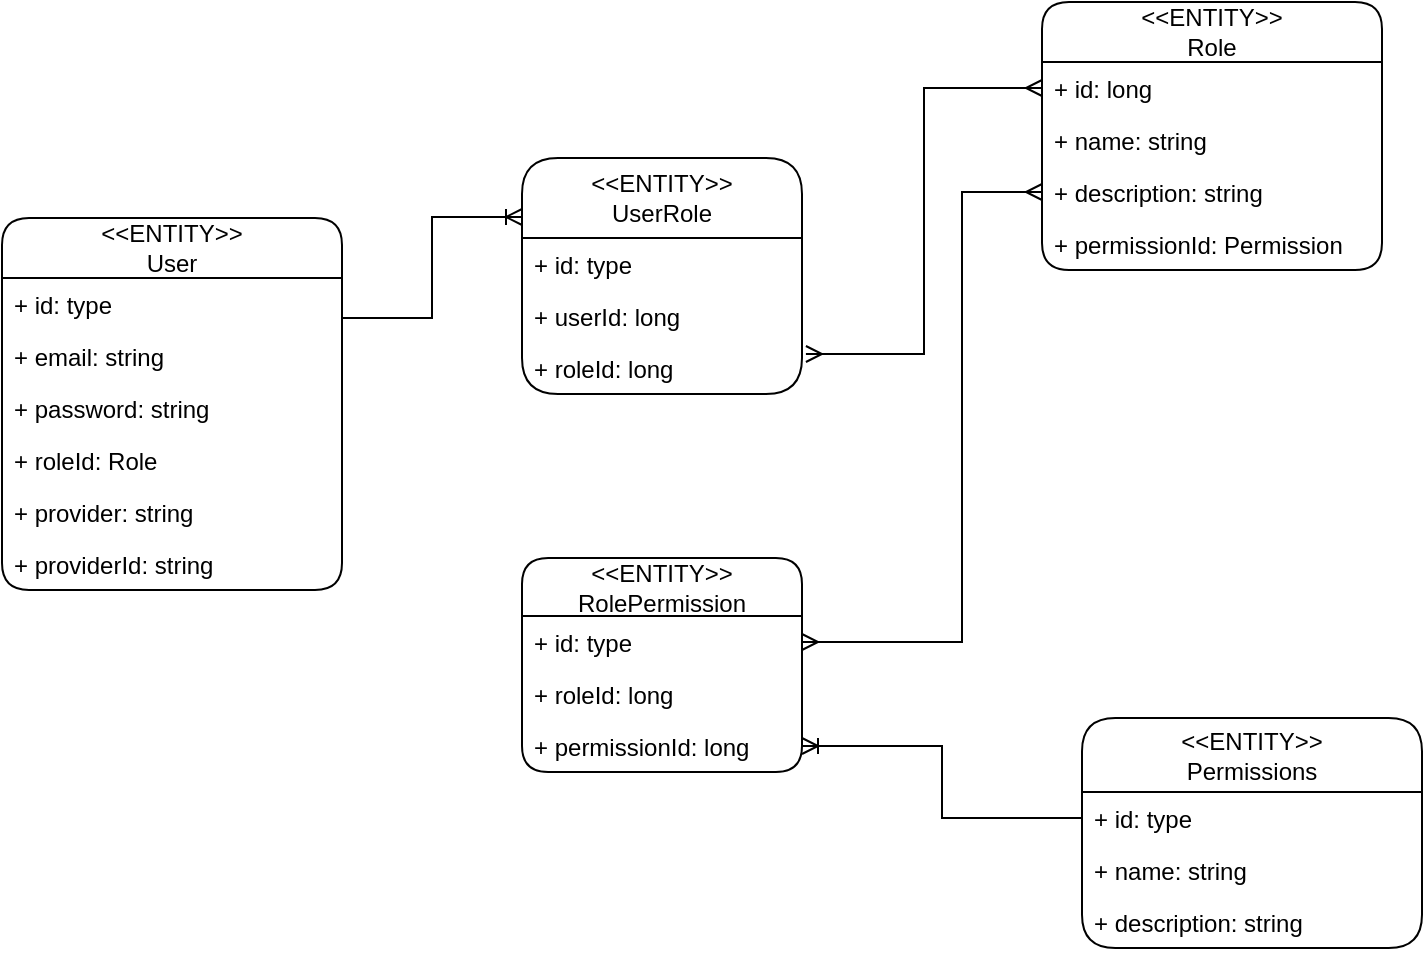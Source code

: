 <mxfile version="24.7.7">
  <diagram name="Page-1" id="9f46799a-70d6-7492-0946-bef42562c5a5">
    <mxGraphModel dx="984" dy="588" grid="1" gridSize="10" guides="1" tooltips="1" connect="1" arrows="1" fold="1" page="1" pageScale="1" pageWidth="1100" pageHeight="850" background="none" math="0" shadow="0">
      <root>
        <mxCell id="0" />
        <mxCell id="1" parent="0" />
        <mxCell id="WDyVdcGXQ28Zq7dcJNrO-1" value="&amp;lt;&amp;lt;ENTITY&amp;gt;&amp;gt;&lt;br&gt;User" style="swimlane;fontStyle=0;childLayout=stackLayout;horizontal=1;startSize=30;fillColor=none;horizontalStack=0;resizeParent=1;resizeParentMax=0;resizeLast=0;collapsible=1;marginBottom=0;whiteSpace=wrap;html=1;rounded=1;" vertex="1" parent="1">
          <mxGeometry x="220" y="160" width="170" height="186" as="geometry" />
        </mxCell>
        <mxCell id="WDyVdcGXQ28Zq7dcJNrO-2" value="+ id: type" style="text;strokeColor=none;fillColor=none;align=left;verticalAlign=top;spacingLeft=4;spacingRight=4;overflow=hidden;rotatable=0;points=[[0,0.5],[1,0.5]];portConstraint=eastwest;whiteSpace=wrap;html=1;" vertex="1" parent="WDyVdcGXQ28Zq7dcJNrO-1">
          <mxGeometry y="30" width="170" height="26" as="geometry" />
        </mxCell>
        <mxCell id="WDyVdcGXQ28Zq7dcJNrO-3" value="+ email: string" style="text;strokeColor=none;fillColor=none;align=left;verticalAlign=top;spacingLeft=4;spacingRight=4;overflow=hidden;rotatable=0;points=[[0,0.5],[1,0.5]];portConstraint=eastwest;whiteSpace=wrap;html=1;" vertex="1" parent="WDyVdcGXQ28Zq7dcJNrO-1">
          <mxGeometry y="56" width="170" height="26" as="geometry" />
        </mxCell>
        <mxCell id="WDyVdcGXQ28Zq7dcJNrO-4" value="+ password: string" style="text;strokeColor=none;fillColor=none;align=left;verticalAlign=top;spacingLeft=4;spacingRight=4;overflow=hidden;rotatable=0;points=[[0,0.5],[1,0.5]];portConstraint=eastwest;whiteSpace=wrap;html=1;" vertex="1" parent="WDyVdcGXQ28Zq7dcJNrO-1">
          <mxGeometry y="82" width="170" height="26" as="geometry" />
        </mxCell>
        <mxCell id="WDyVdcGXQ28Zq7dcJNrO-25" value="+ roleId: Role" style="text;strokeColor=none;fillColor=none;align=left;verticalAlign=top;spacingLeft=4;spacingRight=4;overflow=hidden;rotatable=0;points=[[0,0.5],[1,0.5]];portConstraint=eastwest;whiteSpace=wrap;html=1;" vertex="1" parent="WDyVdcGXQ28Zq7dcJNrO-1">
          <mxGeometry y="108" width="170" height="26" as="geometry" />
        </mxCell>
        <mxCell id="WDyVdcGXQ28Zq7dcJNrO-5" value="+ provider: string" style="text;strokeColor=none;fillColor=none;align=left;verticalAlign=top;spacingLeft=4;spacingRight=4;overflow=hidden;rotatable=0;points=[[0,0.5],[1,0.5]];portConstraint=eastwest;whiteSpace=wrap;html=1;" vertex="1" parent="WDyVdcGXQ28Zq7dcJNrO-1">
          <mxGeometry y="134" width="170" height="26" as="geometry" />
        </mxCell>
        <mxCell id="WDyVdcGXQ28Zq7dcJNrO-6" value="+ providerId: string" style="text;strokeColor=none;fillColor=none;align=left;verticalAlign=top;spacingLeft=4;spacingRight=4;overflow=hidden;rotatable=0;points=[[0,0.5],[1,0.5]];portConstraint=eastwest;whiteSpace=wrap;html=1;" vertex="1" parent="WDyVdcGXQ28Zq7dcJNrO-1">
          <mxGeometry y="160" width="170" height="26" as="geometry" />
        </mxCell>
        <mxCell id="WDyVdcGXQ28Zq7dcJNrO-7" value="&amp;lt;&amp;lt;ENTITY&amp;gt;&amp;gt;&lt;div&gt;Role&lt;/div&gt;" style="swimlane;fontStyle=0;childLayout=stackLayout;horizontal=1;startSize=30;fillColor=none;horizontalStack=0;resizeParent=1;resizeParentMax=0;resizeLast=0;collapsible=1;marginBottom=0;whiteSpace=wrap;html=1;rounded=1;" vertex="1" parent="1">
          <mxGeometry x="740" y="52" width="170" height="134" as="geometry" />
        </mxCell>
        <mxCell id="WDyVdcGXQ28Zq7dcJNrO-8" value="+ id: long" style="text;strokeColor=none;fillColor=none;align=left;verticalAlign=top;spacingLeft=4;spacingRight=4;overflow=hidden;rotatable=0;points=[[0,0.5],[1,0.5]];portConstraint=eastwest;whiteSpace=wrap;html=1;" vertex="1" parent="WDyVdcGXQ28Zq7dcJNrO-7">
          <mxGeometry y="30" width="170" height="26" as="geometry" />
        </mxCell>
        <mxCell id="WDyVdcGXQ28Zq7dcJNrO-9" value="+ name: string" style="text;strokeColor=none;fillColor=none;align=left;verticalAlign=top;spacingLeft=4;spacingRight=4;overflow=hidden;rotatable=0;points=[[0,0.5],[1,0.5]];portConstraint=eastwest;whiteSpace=wrap;html=1;" vertex="1" parent="WDyVdcGXQ28Zq7dcJNrO-7">
          <mxGeometry y="56" width="170" height="26" as="geometry" />
        </mxCell>
        <mxCell id="WDyVdcGXQ28Zq7dcJNrO-10" value="+ description: string" style="text;strokeColor=none;fillColor=none;align=left;verticalAlign=top;spacingLeft=4;spacingRight=4;overflow=hidden;rotatable=0;points=[[0,0.5],[1,0.5]];portConstraint=eastwest;whiteSpace=wrap;html=1;" vertex="1" parent="WDyVdcGXQ28Zq7dcJNrO-7">
          <mxGeometry y="82" width="170" height="26" as="geometry" />
        </mxCell>
        <mxCell id="WDyVdcGXQ28Zq7dcJNrO-26" value="+ permissionId: Permission" style="text;strokeColor=none;fillColor=none;align=left;verticalAlign=top;spacingLeft=4;spacingRight=4;overflow=hidden;rotatable=0;points=[[0,0.5],[1,0.5]];portConstraint=eastwest;whiteSpace=wrap;html=1;" vertex="1" parent="WDyVdcGXQ28Zq7dcJNrO-7">
          <mxGeometry y="108" width="170" height="26" as="geometry" />
        </mxCell>
        <mxCell id="WDyVdcGXQ28Zq7dcJNrO-11" value="&amp;lt;&amp;lt;ENTITY&amp;gt;&amp;gt;&lt;br&gt;UserRole" style="swimlane;fontStyle=0;childLayout=stackLayout;horizontal=1;startSize=40;fillColor=none;horizontalStack=0;resizeParent=1;resizeParentMax=0;resizeLast=0;collapsible=1;marginBottom=0;whiteSpace=wrap;html=1;rounded=1;" vertex="1" parent="1">
          <mxGeometry x="480" y="130" width="140" height="118" as="geometry" />
        </mxCell>
        <mxCell id="WDyVdcGXQ28Zq7dcJNrO-12" value="+ id: type" style="text;strokeColor=none;fillColor=none;align=left;verticalAlign=top;spacingLeft=4;spacingRight=4;overflow=hidden;rotatable=0;points=[[0,0.5],[1,0.5]];portConstraint=eastwest;whiteSpace=wrap;html=1;" vertex="1" parent="WDyVdcGXQ28Zq7dcJNrO-11">
          <mxGeometry y="40" width="140" height="26" as="geometry" />
        </mxCell>
        <mxCell id="WDyVdcGXQ28Zq7dcJNrO-13" value="+ userId: long" style="text;strokeColor=none;fillColor=none;align=left;verticalAlign=top;spacingLeft=4;spacingRight=4;overflow=hidden;rotatable=0;points=[[0,0.5],[1,0.5]];portConstraint=eastwest;whiteSpace=wrap;html=1;" vertex="1" parent="WDyVdcGXQ28Zq7dcJNrO-11">
          <mxGeometry y="66" width="140" height="26" as="geometry" />
        </mxCell>
        <mxCell id="WDyVdcGXQ28Zq7dcJNrO-14" value="+ roleId: long" style="text;strokeColor=none;fillColor=none;align=left;verticalAlign=top;spacingLeft=4;spacingRight=4;overflow=hidden;rotatable=0;points=[[0,0.5],[1,0.5]];portConstraint=eastwest;whiteSpace=wrap;html=1;" vertex="1" parent="WDyVdcGXQ28Zq7dcJNrO-11">
          <mxGeometry y="92" width="140" height="26" as="geometry" />
        </mxCell>
        <mxCell id="WDyVdcGXQ28Zq7dcJNrO-15" value="" style="edgeStyle=orthogonalEdgeStyle;fontSize=12;html=1;endArrow=ERoneToMany;rounded=0;exitX=1;exitY=0.769;exitDx=0;exitDy=0;exitPerimeter=0;entryX=0;entryY=0.25;entryDx=0;entryDy=0;" edge="1" parent="1" source="WDyVdcGXQ28Zq7dcJNrO-2" target="WDyVdcGXQ28Zq7dcJNrO-11">
          <mxGeometry width="100" height="100" relative="1" as="geometry">
            <mxPoint x="450" y="320" as="sourcePoint" />
            <mxPoint x="550" y="220" as="targetPoint" />
          </mxGeometry>
        </mxCell>
        <mxCell id="WDyVdcGXQ28Zq7dcJNrO-16" value="" style="fontSize=12;html=1;endArrow=ERmany;startArrow=ERmany;rounded=0;exitX=0;exitY=0.5;exitDx=0;exitDy=0;entryX=1.014;entryY=0.231;entryDx=0;entryDy=0;entryPerimeter=0;edgeStyle=elbowEdgeStyle;" edge="1" parent="1" source="WDyVdcGXQ28Zq7dcJNrO-8" target="WDyVdcGXQ28Zq7dcJNrO-14">
          <mxGeometry width="100" height="100" relative="1" as="geometry">
            <mxPoint x="620" y="340" as="sourcePoint" />
            <mxPoint x="550" y="220" as="targetPoint" />
          </mxGeometry>
        </mxCell>
        <mxCell id="WDyVdcGXQ28Zq7dcJNrO-17" value="&amp;lt;&amp;lt;ENTITY&amp;gt;&amp;gt;&lt;br&gt;Permissions" style="swimlane;fontStyle=0;childLayout=stackLayout;horizontal=1;startSize=37;fillColor=none;horizontalStack=0;resizeParent=1;resizeParentMax=0;resizeLast=0;collapsible=1;marginBottom=0;whiteSpace=wrap;html=1;rounded=1;" vertex="1" parent="1">
          <mxGeometry x="760" y="410" width="170" height="115" as="geometry" />
        </mxCell>
        <mxCell id="WDyVdcGXQ28Zq7dcJNrO-18" value="+ id: type" style="text;strokeColor=none;fillColor=none;align=left;verticalAlign=top;spacingLeft=4;spacingRight=4;overflow=hidden;rotatable=0;points=[[0,0.5],[1,0.5]];portConstraint=eastwest;whiteSpace=wrap;html=1;" vertex="1" parent="WDyVdcGXQ28Zq7dcJNrO-17">
          <mxGeometry y="37" width="170" height="26" as="geometry" />
        </mxCell>
        <mxCell id="WDyVdcGXQ28Zq7dcJNrO-19" value="+ name: string" style="text;strokeColor=none;fillColor=none;align=left;verticalAlign=top;spacingLeft=4;spacingRight=4;overflow=hidden;rotatable=0;points=[[0,0.5],[1,0.5]];portConstraint=eastwest;whiteSpace=wrap;html=1;" vertex="1" parent="WDyVdcGXQ28Zq7dcJNrO-17">
          <mxGeometry y="63" width="170" height="26" as="geometry" />
        </mxCell>
        <mxCell id="WDyVdcGXQ28Zq7dcJNrO-20" value="+ description: string" style="text;strokeColor=none;fillColor=none;align=left;verticalAlign=top;spacingLeft=4;spacingRight=4;overflow=hidden;rotatable=0;points=[[0,0.5],[1,0.5]];portConstraint=eastwest;whiteSpace=wrap;html=1;" vertex="1" parent="WDyVdcGXQ28Zq7dcJNrO-17">
          <mxGeometry y="89" width="170" height="26" as="geometry" />
        </mxCell>
        <mxCell id="WDyVdcGXQ28Zq7dcJNrO-21" value="&amp;lt;&amp;lt;ENTITY&amp;gt;&amp;gt;&lt;br&gt;RolePermission" style="swimlane;fontStyle=0;childLayout=stackLayout;horizontal=1;startSize=29;fillColor=none;horizontalStack=0;resizeParent=1;resizeParentMax=0;resizeLast=0;collapsible=1;marginBottom=0;whiteSpace=wrap;html=1;rounded=1;" vertex="1" parent="1">
          <mxGeometry x="480" y="330" width="140" height="107" as="geometry" />
        </mxCell>
        <mxCell id="WDyVdcGXQ28Zq7dcJNrO-22" value="+ id: type" style="text;strokeColor=none;fillColor=none;align=left;verticalAlign=top;spacingLeft=4;spacingRight=4;overflow=hidden;rotatable=0;points=[[0,0.5],[1,0.5]];portConstraint=eastwest;whiteSpace=wrap;html=1;" vertex="1" parent="WDyVdcGXQ28Zq7dcJNrO-21">
          <mxGeometry y="29" width="140" height="26" as="geometry" />
        </mxCell>
        <mxCell id="WDyVdcGXQ28Zq7dcJNrO-23" value="+ roleId: long" style="text;strokeColor=none;fillColor=none;align=left;verticalAlign=top;spacingLeft=4;spacingRight=4;overflow=hidden;rotatable=0;points=[[0,0.5],[1,0.5]];portConstraint=eastwest;whiteSpace=wrap;html=1;" vertex="1" parent="WDyVdcGXQ28Zq7dcJNrO-21">
          <mxGeometry y="55" width="140" height="26" as="geometry" />
        </mxCell>
        <mxCell id="WDyVdcGXQ28Zq7dcJNrO-24" value="+ permissionId: long" style="text;strokeColor=none;fillColor=none;align=left;verticalAlign=top;spacingLeft=4;spacingRight=4;overflow=hidden;rotatable=0;points=[[0,0.5],[1,0.5]];portConstraint=eastwest;whiteSpace=wrap;html=1;" vertex="1" parent="WDyVdcGXQ28Zq7dcJNrO-21">
          <mxGeometry y="81" width="140" height="26" as="geometry" />
        </mxCell>
        <mxCell id="WDyVdcGXQ28Zq7dcJNrO-27" value="" style="edgeStyle=orthogonalEdgeStyle;fontSize=12;html=1;endArrow=ERoneToMany;rounded=0;entryX=1;entryY=0.5;entryDx=0;entryDy=0;exitX=0;exitY=0.5;exitDx=0;exitDy=0;" edge="1" parent="1" source="WDyVdcGXQ28Zq7dcJNrO-18" target="WDyVdcGXQ28Zq7dcJNrO-24">
          <mxGeometry width="100" height="100" relative="1" as="geometry">
            <mxPoint x="720" y="430" as="sourcePoint" />
            <mxPoint x="550" y="220" as="targetPoint" />
          </mxGeometry>
        </mxCell>
        <mxCell id="WDyVdcGXQ28Zq7dcJNrO-29" value="" style="edgeStyle=elbowEdgeStyle;fontSize=12;html=1;endArrow=ERmany;startArrow=ERmany;rounded=0;exitX=1;exitY=0.5;exitDx=0;exitDy=0;entryX=0;entryY=0.5;entryDx=0;entryDy=0;" edge="1" parent="1" source="WDyVdcGXQ28Zq7dcJNrO-22" target="WDyVdcGXQ28Zq7dcJNrO-10">
          <mxGeometry width="100" height="100" relative="1" as="geometry">
            <mxPoint x="450" y="320" as="sourcePoint" />
            <mxPoint x="550" y="220" as="targetPoint" />
            <Array as="points">
              <mxPoint x="700" y="260" />
            </Array>
          </mxGeometry>
        </mxCell>
      </root>
    </mxGraphModel>
  </diagram>
</mxfile>
